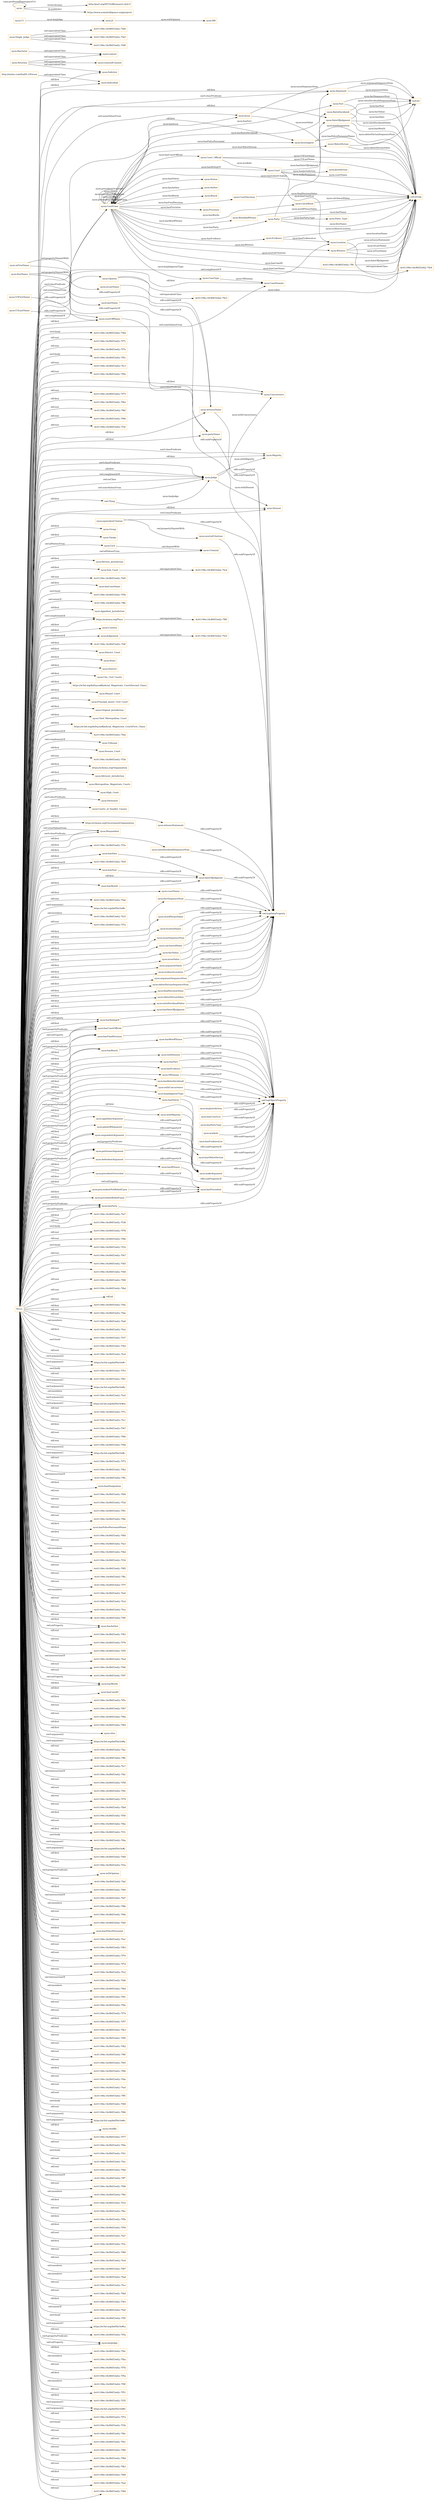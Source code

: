 digraph ar2dtool_diagram { 
rankdir=LR;
size="1501"
node [shape = rectangle, color="orange"]; "nyon:Issue" "nyon:Group" "nyon:Taluka" "nyon:Civil" "-4c01199e:18cf8453e62:-7fe3" "nyon:Statue" "nyon:Review_Jurisdiction" "nyon:Sub_Court" "nyon:ObiterDictum" "nyon:Solicitor" "-4c01199e:18cf8453e62:-7fd4" "nyon:Lawyer" "nyon:Appellant_Jurisdiction" "nyon:Jurisdiction" "https://schema.org/Place" "nyon:Evidence" "nyon:Opinion" "nyon:Judgement" "nyon:Author" "nyon:CatchWord" "nyon:Court_Official" "nyon:WordAndPhrase" "nyon:Country" "nyon:Attorney" "nyon:DateOfJudgment" "http://xmlns.com/foaf/0.1/Person" "nyon:Party_Type" "nyon:Concurrence" "-4c01199e:18cf8453e62:-7fdf" "nyon:CaseType" "nyon:Fact" "-4c01199e:18cf8453e62:-7ff9" "nyon:District_Court" "nyon:State" "nyon:Party" "nyon:District" "nyon:Provision" "nyon:Majority" "nyon:City_Civil_Courts" "nyon:Single_Judge" "-4c01199e:18cf8453e62:-7fd3" "-4c01199e:18cf8453e62:-7fe5" "https://w3id.org/def/nyon#Judicial_Magistrate_Court(Second_Class)" "nyon:Munsif_Court" "nyon:LearnedCounsel" "nyon:Principal_Junior_Civil_Court" "-4c01199e:18cf8453e62:-7fd9" "-4c01199e:18cf8453e62:-7fcd" "nyon:CaseDomain" "nyon:Original_Jurisdiction" "nyon:Chief_Meterpolitan_Court" "https://w3id.org/def/nyon#Judicial_Magistrate_Court(First_Class)" "nyon:RatioDecidendi" "-4c01199e:18cf8453e62:-7ffc" "nyon:Investigator" "nyon:Criminal" "-4c01199e:18cf8453e62:-7fd2" "nyon:Tribunal" "nyon:Barrister" "nyon:Session_Court" "nyon:Individual" "https://schema.org/Organization" "nyon:Advisory_Jurisdiction" "nyon:Court" "nyon:Witness" "nyon:Bench" "nyon:Metropolitan_Magistrate_Courts" "nyon:High_Court" "nyon:Judge" "nyon:CourtCase" "nyon:Petitioner" "nyon:Dissent" "nyon:Argument" "nyon:Location" "nyon:Courts_of_Smaller_Causes" "-4c01199e:18cf8453e62:-7fe4" "https://schema.org/GovernmentOrganization" "nyon:CourtDecision" "nyon:Respondent" ; /*classes style*/
	"nyon:ratioDecidendiValue" -> "owl:topDataProperty" [ label = "rdfs:subPropertyOf" ];
	"nyon:witnessStatement" -> "owl:topDataProperty" [ label = "rdfs:subPropertyOf" ];
	"nyon:ratioDecidendiSequenceNum" -> "owl:topDataProperty" [ label = "rdfs:subPropertyOf" ];
	"https://schema.org/Place" -> "-4c01199e:18cf8453e62:-7ff9" [ label = "owl:equivalentClass" ];
	"nyon:wLastName" -> "nyon:witnessName" [ label = "rdfs:subPropertyOf" ];
	"nyon:withMajority" -> "owl:topObjectProperty" [ label = "rdfs:subPropertyOf" ];
	"nyon:equivalentCitation" -> "nyon:neutralCitations" [ label = "owl:propertyDisjointWith" ];
	"nyon:equivalentCitation" -> "owl:topDataProperty" [ label = "rdfs:subPropertyOf" ];
	"nyon:dateOfJudgment" -> "owl:topDataProperty" [ label = "rdfs:subPropertyOf" ];
	"nyon:hasYear" -> "nyon:dateOfJudgment" [ label = "rdfs:subPropertyOf" ];
	"nyon:partyName" -> "owl:topDataProperty" [ label = "rdfs:subPropertyOf" ];
	"nyon:courtOffName" -> "owl:topDataProperty" [ label = "rdfs:subPropertyOf" ];
	"nyon:courtName" -> "owl:topDataProperty" [ label = "rdfs:subPropertyOf" ];
	"nyon:factSequenceNum" -> "owl:topDataProperty" [ label = "rdfs:subPropertyOf" ];
	"nyon:Opinion" -> "-4c01199e:18cf8453e62:-7fe3" [ label = "owl:equivalentClass" ];
	"nyon:plaintiffArgument" -> "nyon:makeArgument" [ label = "rdfs:subPropertyOf" ];
	"nyon:Sub_Court" -> "-4c01199e:18cf8453e62:-7fcd" [ label = "owl:equivalentClass" ];
	"nyon:hasWitness" -> "owl:topObjectProperty" [ label = "rdfs:subPropertyOf" ];
	"nyon:precedentReliedUpon" -> "nyon:hasPrecedent" [ label = "rdfs:subPropertyOf" ];
	"nyon:Civil" -> "nyon:Criminal" [ label = "owl:disjointWith" ];
	"nyon:wordPhraseValue" -> "owl:topDataProperty" [ label = "rdfs:subPropertyOf" ];
	"nyon:locationName" -> "owl:topDataProperty" [ label = "rdfs:subPropertyOf" ];
	"nyon:issueSequenceNum" -> "owl:topDataProperty" [ label = "rdfs:subPropertyOf" ];
	"nyon:hasParty" -> "owl:topObjectProperty" [ label = "rdfs:subPropertyOf" ];
	"nyon:hasDateOfJudgment" -> "owl:topObjectProperty" [ label = "rdfs:subPropertyOf" ];
	"nyon:hasRulingOf" -> "owl:topObjectProperty" [ label = "rdfs:subPropertyOf" ];
	"nyon:hasPrecedent" -> "owl:topObjectProperty" [ label = "rdfs:subPropertyOf" ];
	"nyon:catchwordValue" -> "owl:topDataProperty" [ label = "rdfs:subPropertyOf" ];
	"nyon:factValue" -> "owl:topDataProperty" [ label = "rdfs:subPropertyOf" ];
	"nyon:hasCourtOfficial" -> "owl:topObjectProperty" [ label = "rdfs:subPropertyOf" ];
	"nyon:issueValue" -> "owl:topDataProperty" [ label = "rdfs:subPropertyOf" ];
	"nyon:makeArgument" -> "owl:topObjectProperty" [ label = "rdfs:subPropertyOf" ];
	"nyon:hasFinalDecision" -> "owl:topObjectProperty" [ label = "rdfs:subPropertyOf" ];
	"nyon:lastName" -> "nyon:partyName" [ label = "rdfs:subPropertyOf" ];
	"nyon:respondentArgument" -> "nyon:makeArgument" [ label = "rdfs:subPropertyOf" ];
	"nyon:Judgement" -> "-4c01199e:18cf8453e62:-7fe5" [ label = "owl:equivalentClass" ];
	"nyon:argumentValue" -> "owl:topDataProperty" [ label = "rdfs:subPropertyOf" ];
	"nyon:precedentOverruled" -> "nyon:hasPrecedent" [ label = "rdfs:subPropertyOf" ];
	"nyon:J1" -> "nyon:M0" [ label = "nyon:withOpinion" ];
	"nyon:hasWordPhrase" -> "owl:topObjectProperty" [ label = "rdfs:subPropertyOf" ];
	"NULL" -> "nyon:Respondent" [ label = "rdf:first" ];
	"NULL" -> "-4c01199e:18cf8453e62:-7fe7" [ label = "rdf:rest" ];
	"NULL" -> "nyon:Munsif_Court" [ label = "rdf:first" ];
	"NULL" -> "nyon:hasBench" [ label = "owl:onProperty" ];
	"NULL" -> "-4c01199e:18cf8453e62:-7f38" [ label = "swrl:body" ];
	"NULL" -> "-4c01199e:18cf8453e62:-7f78" [ label = "rdf:rest" ];
	"NULL" -> "nyon:plaintiffArgument" [ label = "rdf:first" ];
	"NULL" -> "-4c01199e:18cf8453e62:-7f9b" [ label = "rdf:rest" ];
	"NULL" -> "-4c01199e:18cf8453e62:-7f32" [ label = "swrl:head" ];
	"NULL" -> "-4c01199e:18cf8453e62:-7fb7" [ label = "rdf:rest" ];
	"NULL" -> "-4c01199e:18cf8453e62:-7f45" [ label = "rdf:first" ];
	"NULL" -> "-4c01199e:18cf8453e62:-7f48" [ label = "rdf:rest" ];
	"NULL" -> "nyon:factValue" [ label = "rdf:first" ];
	"NULL" -> "-4c01199e:18cf8453e62:-7f99" [ label = "rdf:rest" ];
	"NULL" -> "nyon:hasCourtOfficial" [ label = "owl:onProperty" ];
	"NULL" -> "-4c01199e:18cf8453e62:-7fbd" [ label = "rdf:rest" ];
	"NULL" -> "rdf:nil" [ label = "rdf:rest" ];
	"NULL" -> "nyon:ratioDecidendiValue" [ label = "rdf:first" ];
	"NULL" -> "nyon:Appellant_Jurisdiction" [ label = "rdf:first" ];
	"NULL" -> "-4c01199e:18cf8453e62:-7f4e" [ label = "rdf:first" ];
	"NULL" -> "-4c01199e:18cf8453e62:-7fde" [ label = "rdf:rest" ];
	"NULL" -> "nyon:petitionerArgument" [ label = "rdf:first" ];
	"NULL" -> "-4c01199e:18cf8453e62:-7fa8" [ label = "rdf:rest" ];
	"NULL" -> "nyon:Taluka" [ label = "rdf:first" ];
	"NULL" -> "nyon:Individual" [ label = "rdf:first" ];
	"NULL" -> "-4c01199e:18cf8453e62:-7fd2" [ label = "owl:complementOf" ];
	"NULL" -> "-4c01199e:18cf8453e62:-7fcb" [ label = "owl:members" ];
	"NULL" -> "-4c01199e:18cf8453e62:-7f37" [ label = "rdf:first" ];
	"NULL" -> "-4c01199e:18cf8453e62:-7f44" [ label = "swrl:head" ];
	"NULL" -> "-4c01199e:18cf8453e62:-7fc9" [ label = "rdf:rest" ];
	"NULL" -> "nyon:CaseDomain" [ label = "rdf:first" ];
	"NULL" -> "nyon:argumentValue" [ label = "rdf:first" ];
	"NULL" -> "https://w3id.org/def/NyOn#r" [ label = "swrl:argument2" ];
	"NULL" -> "-4c01199e:18cf8453e62:-7f53" [ label = "swrl:body" ];
	"NULL" -> "nyon:respondentArgument" [ label = "rdf:first" ];
	"NULL" -> "nyon:factSequenceNum" [ label = "rdf:first" ];
	"NULL" -> "-4c01199e:18cf8453e62:-7f61" [ label = "rdf:rest" ];
	"NULL" -> "nyon:Dissent" [ label = "swrl:classPredicate" ];
	"NULL" -> "https://w3id.org/def/nyon#Judicial_Magistrate_Court(Second_Class)" [ label = "rdf:first" ];
	"NULL" -> "nyon:Civil" [ label = "owl:allValuesFrom" ];
	"NULL" -> "nyon:Tribunal" [ label = "owl:complementOf" ];
	"NULL" -> "nyon:Dissent" [ label = "rdf:first" ];
	"NULL" -> "https://w3id.org/def/NyOn#y" [ label = "swrl:argument1" ];
	"NULL" -> "nyon:Original_Jurisdiction" [ label = "rdf:first" ];
	"NULL" -> "-4c01199e:18cf8453e62:-7fa5" [ label = "owl:members" ];
	"NULL" -> "https://w3id.org/def/NyOn#m" [ label = "swrl:argument2" ];
	"NULL" -> "nyon:District_Court" [ label = "rdf:first" ];
	"NULL" -> "-4c01199e:18cf8453e62:-7f7c" [ label = "rdf:rest" ];
	"NULL" -> "-4c01199e:18cf8453e62:-7fc1" [ label = "rdf:rest" ];
	"NULL" -> "-4c01199e:18cf8453e62:-7f47" [ label = "rdf:first" ];
	"NULL" -> "-4c01199e:18cf8453e62:-7f90" [ label = "rdf:rest" ];
	"NULL" -> "-4c01199e:18cf8453e62:-7f9d" [ label = "rdf:rest" ];
	"NULL" -> "nyon:withDissent" [ label = "swrl:propertyPredicate" ];
	"NULL" -> "https://w3id.org/def/NyOn#c" [ label = "swrl:argument2" ];
	"NULL" -> "nyon:High_Court" [ label = "owl:someValuesFrom" ];
	"NULL" -> "-4c01199e:18cf8453e62:-7f73" [ label = "rdf:rest" ];
	"NULL" -> "-4c01199e:18cf8453e62:-7fb2" [ label = "rdf:rest" ];
	"NULL" -> "-4c01199e:18cf8453e62:-7ff2" [ label = "owl:intersectionOf" ];
	"NULL" -> "nyon:Judgement" [ label = "owl:complementOf" ];
	"NULL" -> "nyon:hasDesignation" [ label = "rdf:first" ];
	"NULL" -> "-4c01199e:18cf8453e62:-7f94" [ label = "rdf:rest" ];
	"NULL" -> "-4c01199e:18cf8453e62:-7f3d" [ label = "rdf:rest" ];
	"NULL" -> "nyon:partyName" [ label = "rdf:first" ];
	"NULL" -> "-4c01199e:18cf8453e62:-7f81" [ label = "rdf:rest" ];
	"NULL" -> "-4c01199e:18cf8453e62:-7f8e" [ label = "rdf:rest" ];
	"NULL" -> "nyon:witnessStatement" [ label = "rdf:first" ];
	"NULL" -> "nyon:hasPolicePersonnelName" [ label = "rdf:first" ];
	"NULL" -> "nyon:hasFact" [ label = "rdf:first" ];
	"NULL" -> "-4c01199e:18cf8453e62:-7f60" [ label = "rdf:first" ];
	"NULL" -> "nyon:withMajority" [ label = "swrl:propertyPredicate" ];
	"NULL" -> "nyon:dateOfJudgment" [ label = "rdf:first" ];
	"NULL" -> "nyon:Session_Court" [ label = "rdf:first" ];
	"NULL" -> "-4c01199e:18cf8453e62:-7fa3" [ label = "rdf:rest" ];
	"NULL" -> "-4c01199e:18cf8453e62:-7f6d" [ label = "owl:members" ];
	"NULL" -> "-4c01199e:18cf8453e62:-7f34" [ label = "rdf:rest" ];
	"NULL" -> "-4c01199e:18cf8453e62:-7f85" [ label = "rdf:rest" ];
	"NULL" -> "nyon:Criminal" [ label = "owl:allValuesFrom" ];
	"NULL" -> "nyon:Solicitor" [ label = "rdf:first" ];
	"NULL" -> "nyon:Advisory_Jurisdiction" [ label = "rdf:first" ];
	"NULL" -> "-4c01199e:18cf8453e62:-7ffa" [ label = "rdf:rest" ];
	"NULL" -> "-4c01199e:18cf8453e62:-7f7f" [ label = "rdf:rest" ];
	"NULL" -> "-4c01199e:18cf8453e62:-7fa9" [ label = "owl:members" ];
	"NULL" -> "-4c01199e:18cf8453e62:-7fc4" [ label = "rdf:rest" ];
	"NULL" -> "nyon:hasPrecedent" [ label = "owl:onProperty" ];
	"NULL" -> "nyon:Judge" [ label = "swrl:classPredicate" ];
	"NULL" -> "nyon:ratioDecidendiSequenceNum" [ label = "rdf:first" ];
	"NULL" -> "-4c01199e:18cf8453e62:-7fca" [ label = "rdf:rest" ];
	"NULL" -> "-4c01199e:18cf8453e62:-7f4f" [ label = "rdf:rest" ];
	"NULL" -> "nyon:hasAuthor" [ label = "rdf:first" ];
	"NULL" -> "-4c01199e:18cf8453e62:-7f93" [ label = "rdf:rest" ];
	"NULL" -> "nyon:hasParty" [ label = "owl:onProperty" ];
	"NULL" -> "nyon:hasEvidence" [ label = "rdf:first" ];
	"NULL" -> "nyon:hasRulingOf" [ label = "rdf:first" ];
	"NULL" -> "nyon:Judge" [ label = "rdf:first" ];
	"NULL" -> "-4c01199e:18cf8453e62:-7f76" [ label = "rdf:rest" ];
	"NULL" -> "-4c01199e:18cf8453e62:-7f55" [ label = "rdf:first" ];
	"NULL" -> "-4c01199e:18cf8453e62:-7fed" [ label = "owl:intersectionOf" ];
	"NULL" -> "nyon:hasRulingOf" [ label = "owl:onProperty" ];
	"NULL" -> "-4c01199e:18cf8453e62:-7f46" [ label = "rdf:rest" ];
	"NULL" -> "-4c01199e:18cf8453e62:-7f97" [ label = "rdf:rest" ];
	"NULL" -> "https://schema.org/Organization" [ label = "rdf:first" ];
	"NULL" -> "nyon:witnessName" [ label = "rdf:first" ];
	"NULL" -> "https://schema.org/GovernmentOrganization" [ label = "rdf:first" ];
	"NULL" -> "nyon:hasWords" [ label = "owl:onProperty" ];
	"NULL" -> "nyon:hasCaseID" [ label = "rdf:first" ];
	"NULL" -> "nyon:hasBench" [ label = "rdf:first" ];
	"NULL" -> "-4c01199e:18cf8453e62:-7f5e" [ label = "rdf:first" ];
	"NULL" -> "-4c01199e:18cf8453e62:-7f67" [ label = "rdf:rest" ];
	"NULL" -> "-4c01199e:18cf8453e62:-7f8a" [ label = "rdf:rest" ];
	"NULL" -> "-4c01199e:18cf8453e62:-7f64" [ label = "rdf:first" ];
	"NULL" -> "nyon:cites" [ label = "rdf:first" ];
	"NULL" -> "nyon:Judge" [ label = "owl:complementOf" ];
	"NULL" -> "https://w3id.org/def/NyOn#p" [ label = "swrl:argument2" ];
	"NULL" -> "nyon:Respondent" [ label = "owl:someValuesFrom" ];
	"NULL" -> "-4c01199e:18cf8453e62:-7fac" [ label = "rdf:rest" ];
	"NULL" -> "-4c01199e:18cf8453e62:-7ff0" [ label = "rdf:rest" ];
	"NULL" -> "https://w3id.org/def/NyOn#y" [ label = "swrl:argument2" ];
	"NULL" -> "nyon:OfDomian" [ label = "owl:onProperty" ];
	"NULL" -> "-4c01199e:18cf8453e62:-7fc7" [ label = "rdf:rest" ];
	"NULL" -> "-4c01199e:18cf8453e62:-7fdc" [ label = "owl:intersectionOf" ];
	"NULL" -> "-4c01199e:18cf8453e62:-7f58" [ label = "rdf:rest" ];
	"NULL" -> "nyon:respondentArgument" [ label = "swrl:propertyPredicate" ];
	"NULL" -> "-4c01199e:18cf8453e62:-7f9c" [ label = "rdf:rest" ];
	"NULL" -> "-4c01199e:18cf8453e62:-7f79" [ label = "rdf:rest" ];
	"NULL" -> "nyon:evidenceLocation" [ label = "rdf:first" ];
	"NULL" -> "nyon:hasRatioDecidendi" [ label = "rdf:first" ];
	"NULL" -> "-4c01199e:18cf8453e62:-7fb8" [ label = "rdf:rest" ];
	"NULL" -> "nyon:makeArgument" [ label = "swrl:propertyPredicate" ];
	"NULL" -> "nyon:hasCourtOfficial" [ label = "rdf:first" ];
	"NULL" -> "-4c01199e:18cf8453e62:-7f50" [ label = "rdf:first" ];
	"NULL" -> "nyon:argumentSequenceNum" [ label = "rdf:first" ];
	"NULL" -> "nyon:Review_Jurisdiction" [ label = "rdf:first" ];
	"NULL" -> "-4c01199e:18cf8453e62:-7fbe" [ label = "rdf:rest" ];
	"NULL" -> "-4c01199e:18cf8453e62:-7f31" [ label = "rdf:first" ];
	"NULL" -> "-4c01199e:18cf8453e62:-7f4a" [ label = "swrl:body" ];
	"NULL" -> "nyon:withConcurrence" [ label = "swrl:propertyPredicate" ];
	"NULL" -> "nyon:hasCourtOfficial" [ label = "swrl:propertyPredicate" ];
	"NULL" -> "https://w3id.org/def/NyOn#j" [ label = "swrl:argument1" ];
	"NULL" -> "-4c01199e:18cf8453e62:-7f49" [ label = "rdf:first" ];
	"NULL" -> "-4c01199e:18cf8453e62:-7f3a" [ label = "rdf:first" ];
	"NULL" -> "nyon:withOpinion" [ label = "swrl:propertyPredicate" ];
	"NULL" -> "-4c01199e:18cf8453e62:-7faf" [ label = "rdf:rest" ];
	"NULL" -> "-4c01199e:18cf8453e62:-7f40" [ label = "rdf:first" ];
	"NULL" -> "nyon:Location" [ label = "owl:complementOf" ];
	"NULL" -> "-4c01199e:18cf8453e62:-7fd7" [ label = "owl:intersectionOf" ];
	"NULL" -> "-4c01199e:18cf8453e62:-7f8b" [ label = "owl:members" ];
	"NULL" -> "-4c01199e:18cf8453e62:-7f6b" [ label = "rdf:rest" ];
	"NULL" -> "-4c01199e:18cf8453e62:-7fb0" [ label = "rdf:rest" ];
	"NULL" -> "nyon:hasWitness" [ label = "rdf:first" ];
	"NULL" -> "nyon:CourtCase" [ label = "owl:someValuesFrom" ];
	"NULL" -> "nyon:District" [ label = "rdf:first" ];
	"NULL" -> "nyon:CourtCase" [ label = "swrl:classPredicate" ];
	"NULL" -> "nyon:hasPolicePersonnel" [ label = "rdf:first" ];
	"NULL" -> "nyon:catchwordValue" [ label = "rdf:first" ];
	"NULL" -> "nyon:issueValue" [ label = "rdf:first" ];
	"NULL" -> "owl:Thing" [ label = "rdf:first" ];
	"NULL" -> "https://w3id.org/def/NyOn#r" [ label = "swrl:argument1" ];
	"NULL" -> "-4c01199e:18cf8453e62:-7fa1" [ label = "rdf:rest" ];
	"NULL" -> "nyon:Argument" [ label = "rdf:first" ];
	"NULL" -> "nyon:courtName" [ label = "rdf:first" ];
	"NULL" -> "-4c01199e:18cf8453e62:-7f83" [ label = "rdf:rest" ];
	"NULL" -> "https://w3id.org/def/nyon#Judicial_Magistrate_Court(First_Class)" [ label = "rdf:first" ];
	"NULL" -> "-4c01199e:18cf8453e62:-7f70" [ label = "rdf:rest" ];
	"NULL" -> "-4c01199e:18cf8453e62:-7f7d" [ label = "rdf:rest" ];
	"NULL" -> "-4c01199e:18cf8453e62:-7fc2" [ label = "rdf:rest" ];
	"NULL" -> "-4c01199e:18cf8453e62:-7fd0" [ label = "owl:intersectionOf" ];
	"NULL" -> "-4c01199e:18cf8453e62:-7fb4" [ label = "owl:members" ];
	"NULL" -> "-4c01199e:18cf8453e62:-7f91" [ label = "rdf:rest" ];
	"NULL" -> "-4c01199e:18cf8453e62:-7f9e" [ label = "rdf:rest" ];
	"NULL" -> "nyon:courtOffName" [ label = "rdf:first" ];
	"NULL" -> "https://schema.org/Place" [ label = "owl:complementOf" ];
	"NULL" -> "nyon:State" [ label = "rdf:first" ];
	"NULL" -> "-4c01199e:18cf8453e62:-7f74" [ label = "rdf:rest" ];
	"NULL" -> "-4c01199e:18cf8453e62:-7f57" [ label = "rdf:first" ];
	"NULL" -> "nyon:Investigator" [ label = "rdf:first" ];
	"NULL" -> "nyon:Concurrence" [ label = "swrl:classPredicate" ];
	"NULL" -> "nyon:precendentNotReliedUpon" [ label = "rdf:first" ];
	"NULL" -> "-4c01199e:18cf8453e62:-7fb3" [ label = "rdf:rest" ];
	"NULL" -> "https://schema.org/Place" [ label = "rdf:first" ];
	"NULL" -> "-4c01199e:18cf8453e62:-7f95" [ label = "rdf:rest" ];
	"NULL" -> "-4c01199e:18cf8453e62:-7f82" [ label = "rdf:rest" ];
	"NULL" -> "-4c01199e:18cf8453e62:-7f8f" [ label = "rdf:rest" ];
	"NULL" -> "nyon:hasJudgmentType" [ label = "rdf:first" ];
	"NULL" -> "-4c01199e:18cf8453e62:-7f65" [ label = "rdf:rest" ];
	"NULL" -> "https://w3id.org/def/NyOn#c" [ label = "swrl:argument1" ];
	"NULL" -> "-4c01199e:18cf8453e62:-7f66" [ label = "rdf:first" ];
	"NULL" -> "-4c01199e:18cf8453e62:-7fda" [ label = "rdf:rest" ];
	"NULL" -> "nyon:Judge" [ label = "owl:onClass" ];
	"NULL" -> "-4c01199e:18cf8453e62:-7fa4" [ label = "rdf:rest" ];
	"NULL" -> "-4c01199e:18cf8453e62:-7ff5" [ label = "rdf:rest" ];
	"NULL" -> "-4c01199e:18cf8453e62:-7f69" [ label = "swrl:body" ];
	"NULL" -> "https://w3id.org/def/NyOn#j" [ label = "swrl:argument2" ];
	"NULL" -> "nyon:Opinion" [ label = "owl:complementOf" ];
	"NULL" -> "-4c01199e:18cf8453e62:-7f86" [ label = "rdf:rest" ];
	"NULL" -> "nyon:Majority" [ label = "swrl:classPredicate" ];
	"NULL" -> "nyon:Concurrence" [ label = "rdf:first" ];
	"NULL" -> "nyon:locationName" [ label = "rdf:first" ];
	"NULL" -> "nyon:hasFinalDecision" [ label = "rdf:first" ];
	"NULL" -> "https://w3id.org/def/NyOn#a" [ label = "swrl:argument2" ];
	"NULL" -> "nyon:hasAuthor" [ label = "owl:onProperty" ];
	"NULL" -> "nyon:citedBy" [ label = "rdf:first" ];
	"NULL" -> "-4c01199e:18cf8453e62:-7f77" [ label = "rdf:rest" ];
	"NULL" -> "-4c01199e:18cf8453e62:-7f9a" [ label = "rdf:rest" ];
	"NULL" -> "-4c01199e:18cf8453e62:-7f41" [ label = "swrl:body" ];
	"NULL" -> "nyon:hasYear" [ label = "rdf:first" ];
	"NULL" -> "nyon:hasMonth" [ label = "rdf:first" ];
	"NULL" -> "-4c01199e:18cf8453e62:-7fec" [ label = "rdf:rest" ];
	"NULL" -> "-4c01199e:18cf8453e62:-7fb6" [ label = "rdf:rest" ];
	"NULL" -> "-4c01199e:18cf8453e62:-7ff7" [ label = "owl:intersectionOf" ];
	"NULL" -> "nyon:hasDateOfJudgment" [ label = "rdf:first" ];
	"NULL" -> "nyon:Petitioner" [ label = "swrl:classPredicate" ];
	"NULL" -> "-4c01199e:18cf8453e62:-7f98" [ label = "rdf:rest" ];
	"NULL" -> "-4c01199e:18cf8453e62:-7fbf" [ label = "owl:members" ];
	"NULL" -> "nyon:hasStatue" [ label = "rdf:first" ];
	"NULL" -> "-4c01199e:18cf8453e62:-7f33" [ label = "rdf:first" ];
	"NULL" -> "-4c01199e:18cf8453e62:-7fbc" [ label = "rdf:rest" ];
	"NULL" -> "nyon:City_Civil_Courts" [ label = "rdf:first" ];
	"NULL" -> "nyon:Courts_of_Smaller_Causes" [ label = "rdf:first" ];
	"NULL" -> "nyon:precedentReliedUpon" [ label = "rdf:first" ];
	"NULL" -> "-4c01199e:18cf8453e62:-7f5b" [ label = "rdf:first" ];
	"NULL" -> "-4c01199e:18cf8453e62:-7f59" [ label = "rdf:first" ];
	"NULL" -> "-4c01199e:18cf8453e62:-7fa7" [ label = "rdf:rest" ];
	"NULL" -> "-4c01199e:18cf8453e62:-7f3c" [ label = "rdf:first" ];
	"NULL" -> "-4c01199e:18cf8453e62:-7f89" [ label = "rdf:rest" ];
	"NULL" -> "nyon:obiterDictumSequenceNum" [ label = "rdf:first" ];
	"NULL" -> "nyon:hasParty" [ label = "rdf:first" ];
	"NULL" -> "nyon:wordPhraseValue" [ label = "rdf:first" ];
	"NULL" -> "nyon:Argument" [ label = "swrl:classPredicate" ];
	"NULL" -> "-4c01199e:18cf8453e62:-7fc8" [ label = "rdf:rest" ];
	"NULL" -> "-4c01199e:18cf8453e62:-7f87" [ label = "owl:members" ];
	"NULL" -> "-4c01199e:18cf8453e62:-7fdf" [ label = "rdf:first" ];
	"NULL" -> "-4c01199e:18cf8453e62:-7fad" [ label = "owl:members" ];
	"NULL" -> "-4c01199e:18cf8453e62:-7fce" [ label = "rdf:rest" ];
	"NULL" -> "nyon:Respondent" [ label = "swrl:classPredicate" ];
	"NULL" -> "nyon:Chief_Meterpolitan_Court" [ label = "rdf:first" ];
	"NULL" -> "-4c01199e:18cf8453e62:-7fb9" [ label = "rdf:rest" ];
	"NULL" -> "-4c01199e:18cf8453e62:-7f43" [ label = "rdf:first" ];
	"NULL" -> "-4c01199e:18cf8453e62:-7fe0" [ label = "owl:unionOf" ];
	"NULL" -> "-4c01199e:18cf8453e62:-7f5f" [ label = "swrl:head" ];
	"NULL" -> "https://w3id.org/def/NyOn#cj" [ label = "swrl:argument1" ];
	"NULL" -> "-4c01199e:18cf8453e62:-7f5a" [ label = "rdf:rest" ];
	"NULL" -> "nyon:hasJudge" [ label = "swrl:propertyPredicate" ];
	"NULL" -> "-4c01199e:18cf8453e62:-7f4c" [ label = "rdf:first" ];
	"NULL" -> "-4c01199e:18cf8453e62:-7fba" [ label = "owl:members" ];
	"NULL" -> "nyon:Group" [ label = "rdf:first" ];
	"NULL" -> "-4c01199e:18cf8453e62:-7f7b" [ label = "rdf:rest" ];
	"NULL" -> "-4c01199e:18cf8453e62:-7f52" [ label = "rdf:first" ];
	"NULL" -> "nyon:finalDecisionValue" [ label = "rdf:first" ];
	"NULL" -> "-4c01199e:18cf8453e62:-7f9f" [ label = "owl:members" ];
	"NULL" -> "-4c01199e:18cf8453e62:-7f51" [ label = "rdf:rest" ];
	"NULL" -> "-4c01199e:18cf8453e62:-7f35" [ label = "rdf:first" ];
	"NULL" -> "nyon:hasObiterDictum" [ label = "rdf:first" ];
	"NULL" -> "https://w3id.org/def/NyOn#d" [ label = "swrl:argument1" ];
	"NULL" -> "nyon:Majority" [ label = "rdf:first" ];
	"NULL" -> "https://w3id.org/def/NyOn#d" [ label = "swrl:argument2" ];
	"NULL" -> "nyon:issueSequenceNum" [ label = "rdf:first" ];
	"NULL" -> "-4c01199e:18cf8453e62:-7f72" [ label = "rdf:rest" ];
	"NULL" -> "nyon:hasWordPhrase" [ label = "rdf:first" ];
	"NULL" -> "-4c01199e:18cf8453e62:-7f3b" [ label = "swrl:head" ];
	"NULL" -> "-4c01199e:18cf8453e62:-7f6c" [ label = "rdf:rest" ];
	"NULL" -> "nyon:hasWords" [ label = "rdf:first" ];
	"NULL" -> "nyon:defendentArgument" [ label = "rdf:first" ];
	"NULL" -> "nyon:hasParty" [ label = "swrl:propertyPredicate" ];
	"NULL" -> "-4c01199e:18cf8453e62:-7fb1" [ label = "rdf:rest" ];
	"NULL" -> "nyon:hasDate" [ label = "rdf:first" ];
	"NULL" -> "-4c01199e:18cf8453e62:-7f80" [ label = "rdf:rest" ];
	"NULL" -> "-4c01199e:18cf8453e62:-7f8d" [ label = "rdf:rest" ];
	"NULL" -> "-4c01199e:18cf8453e62:-7f63" [ label = "rdf:rest" ];
	"NULL" -> "https://w3id.org/def/NyOn#a" [ label = "swrl:argument1" ];
	"NULL" -> "-4c01199e:18cf8453e62:-7f68" [ label = "rdf:first" ];
	"NULL" -> "-4c01199e:18cf8453e62:-7fa2" [ label = "rdf:rest" ];
	"NULL" -> "nyon:hasJudge" [ label = "owl:onProperty" ];
	"NULL" -> "nyon:petitionerArgument" [ label = "swrl:propertyPredicate" ];
	"NULL" -> "-4c01199e:18cf8453e62:-7f84" [ label = "rdf:rest" ];
	"NULL" -> "-4c01199e:18cf8453e62:-7f4d" [ label = "swrl:head" ];
	"NULL" -> "-4c01199e:18cf8453e62:-7f71" [ label = "rdf:rest" ];
	"NULL" -> "-4c01199e:18cf8453e62:-7f7e" [ label = "rdf:rest" ];
	"NULL" -> "-4c01199e:18cf8453e62:-7f5c" [ label = "swrl:body" ];
	"NULL" -> "-4c01199e:18cf8453e62:-7fc3" [ label = "rdf:rest" ];
	"NULL" -> "nyon:Sub_Court" [ label = "rdf:first" ];
	"NULL" -> "https://w3id.org/def/NyOn#p" [ label = "swrl:argument1" ];
	"NULL" -> "-4c01199e:18cf8453e62:-7f92" [ label = "rdf:rest" ];
	"NULL" -> "-4c01199e:18cf8453e62:-7f75" [ label = "rdf:rest" ];
	"NULL" -> "nyon:precedentOverruled" [ label = "rdf:first" ];
	"NULL" -> "-4c01199e:18cf8453e62:-7f62" [ label = "rdf:first" ];
	"NULL" -> "-4c01199e:18cf8453e62:-7f6f" [ label = "rdf:rest" ];
	"NULL" -> "nyon:Issue" [ label = "owl:someValuesFrom" ];
	"NULL" -> "-4c01199e:18cf8453e62:-7f96" [ label = "rdf:rest" ];
	"NULL" -> "-4c01199e:18cf8453e62:-7f3f" [ label = "rdf:rest" ];
	"NULL" -> "nyon:hasFinalDecision" [ label = "swrl:propertyPredicate" ];
	"NULL" -> "-4c01199e:18cf8453e62:-7fd5" [ label = "rdf:rest" ];
	"NULL" -> "https://w3id.org/def/NyOn#m" [ label = "swrl:argument1" ];
	"NULL" -> "nyon:hasCaseName" [ label = "rdf:first" ];
	"NULL" -> "nyon:Country" [ label = "rdf:first" ];
	"NULL" -> "-4c01199e:18cf8453e62:-7f56" [ label = "swrl:head" ];
	"NULL" -> "nyon:obiterDictumValue" [ label = "rdf:first" ];
	"NULL" -> "-4c01199e:18cf8453e62:-7ffb" [ label = "owl:unionOf" ];
	"NULL" -> "-4c01199e:18cf8453e62:-7f36" [ label = "rdf:rest" ];
	"NULL" -> "nyon:appellantArgument" [ label = "rdf:first" ];
	"NULL" -> "-4c01199e:18cf8453e62:-7f3e" [ label = "rdf:first" ];
	"NULL" -> "nyon:Metropolitan_Magistrate_Courts" [ label = "rdf:first" ];
	"NULL" -> "-4c01199e:18cf8453e62:-7fe9" [ label = "owl:intersectionOf" ];
	"NULL" -> "nyon:DateOfJudgment" [ label = "rdf:first" ];
	"NULL" -> "nyon:Judge" [ label = "owl:someValuesFrom" ];
	"NULL" -> "-4c01199e:18cf8453e62:-7fab" [ label = "rdf:rest" ];
	"NULL" -> "https://w3id.org/def/NyOn#x" [ label = "swrl:argument1" ];
	"NULL" -> "-4c01199e:18cf8453e62:-7fc5" [ label = "owl:members" ];
	"NULL" -> "-4c01199e:18cf8453e62:-7f7a" [ label = "rdf:rest" ];
	"NULL" -> "nyon:CaseDomain" [ label = "owl:someValuesFrom" ];
	"NULL" -> "nyon:Principal_Junior_Civil_Court" [ label = "rdf:first" ];
	"nyon:hasStatue" -> "owl:topObjectProperty" [ label = "rdfs:subPropertyOf" ];
	"nyon:hasJurisdiction" -> "owl:topObjectProperty" [ label = "rdfs:subPropertyOf" ];
	"nyon:defendentArgument" -> "nyon:makeArgument" [ label = "rdfs:subPropertyOf" ];
	"nyon:firstName" -> "nyon:lastName" [ label = "owl:propertyDisjointWith" ];
	"nyon:firstName" -> "nyon:partyName" [ label = "rdfs:subPropertyOf" ];
	"nyon:hasBench" -> "owl:topObjectProperty" [ label = "rdfs:subPropertyOf" ];
	"nyon:argumentSequenceNum" -> "owl:topDataProperty" [ label = "rdfs:subPropertyOf" ];
	"nyon:hasCourtLoc" -> "owl:topObjectProperty" [ label = "rdfs:subPropertyOf" ];
	"nyon:Barrister" -> "nyon:Lawyer" [ label = "owl:equivalentClass" ];
	"nyon:Single_Judge" -> "-4c01199e:18cf8453e62:-7fd3" [ label = "owl:equivalentClass" ];
	"nyon:Single_Judge" -> "-4c01199e:18cf8453e62:-7fd4" [ label = "owl:equivalentClass" ];
	"nyon:Single_Judge" -> "-4c01199e:18cf8453e62:-7fd9" [ label = "owl:equivalentClass" ];
	"nyon:C1" -> "nyon:J1" [ label = "nyon:hasJudge" ];
	"nyon:evidenceLocation" -> "owl:topDataProperty" [ label = "rdfs:subPropertyOf" ];
	"nyon:wFirstName" -> "nyon:wLastName" [ label = "owl:propertyDisjointWith" ];
	"nyon:wFirstName" -> "nyon:witnessName" [ label = "rdfs:subPropertyOf" ];
	"nyon:obiterDictumValue" -> "owl:topDataProperty" [ label = "rdfs:subPropertyOf" ];
	"nyon:hasPartyType" -> "owl:topObjectProperty" [ label = "rdfs:subPropertyOf" ];
	"nyon:hasDate" -> "nyon:dateOfJudgment" [ label = "rdfs:subPropertyOf" ];
	"nyon:obiterDictumSequenceNum" -> "owl:topDataProperty" [ label = "rdfs:subPropertyOf" ];
	"nyon:petitionerArgument" -> "nyon:makeArgument" [ label = "rdfs:subPropertyOf" ];
	"nyon:" -> "http://purl.org/NET/rdflicense/cc-by4.0" [ label = "terms:license" ];
	"nyon:" -> "https://www.semintelligence.org/projects" [ label = "dc:publisher" ];
	"nyon:" -> "nyon:" [ label = "vann:preferredNamespaceUri" ];
	"nyon:withConcurrence" -> "owl:topObjectProperty" [ label = "rdfs:subPropertyOf" ];
	"nyon:Location" -> "-4c01199e:18cf8453e62:-7fe4" [ label = "owl:equivalentClass" ];
	"nyon:hasJudgmentType" -> "owl:topObjectProperty" [ label = "rdfs:subPropertyOf" ];
	"http://xmlns.com/foaf/0.1/Person" -> "nyon:Individual" [ label = "owl:equivalentClass" ];
	"nyon:appellantArgument" -> "nyon:makeArgument" [ label = "rdfs:subPropertyOf" ];
	"nyon:Attorney" -> "nyon:Solicitor" [ label = "owl:equivalentClass" ];
	"nyon:Attorney" -> "nyon:LearnedCounsel" [ label = "owl:equivalentClass" ];
	"nyon:Attorney" -> "nyon:Lawyer" [ label = "owl:equivalentClass" ];
	"nyon:hasFact" -> "owl:topObjectProperty" [ label = "rdfs:subPropertyOf" ];
	"nyon:neutralCitations" -> "owl:topDataProperty" [ label = "rdfs:subPropertyOf" ];
	"nyon:hasRatioDecidendi" -> "owl:topObjectProperty" [ label = "rdfs:subPropertyOf" ];
	"nyon:withDissent" -> "owl:topObjectProperty" [ label = "rdfs:subPropertyOf" ];
	"nyon:hasObiterDictum" -> "owl:topObjectProperty" [ label = "rdfs:subPropertyOf" ];
	"nyon:worksIn" -> "owl:topObjectProperty" [ label = "rdfs:subPropertyOf" ];
	"nyon:precendentNotReliedUpon" -> "nyon:hasPrecedent" [ label = "rdfs:subPropertyOf" ];
	"nyon:hasMonth" -> "nyon:dateOfJudgment" [ label = "rdfs:subPropertyOf" ];
	"nyon:COFirstName" -> "nyon:courtOffName" [ label = "rdfs:subPropertyOf" ];
	"nyon:hasEvidence" -> "owl:topObjectProperty" [ label = "rdfs:subPropertyOf" ];
	"nyon:OfDomian" -> "owl:topObjectProperty" [ label = "rdfs:subPropertyOf" ];
	"nyon:hasEvidenceLoc" -> "owl:topObjectProperty" [ label = "rdfs:subPropertyOf" ];
	"nyon:COLastName" -> "nyon:courtOffName" [ label = "rdfs:subPropertyOf" ];
	"nyon:finalDecisionValue" -> "owl:topDataProperty" [ label = "rdfs:subPropertyOf" ];
	"nyon:witnessName" -> "owl:topDataProperty" [ label = "rdfs:subPropertyOf" ];
	"nyon:Party" -> "xsd:string" [ label = "nyon:firstName" ];
	"nyon:Witness" -> "xsd:string" [ label = "nyon:witnessStatement" ];
	"nyon:Fact" -> "xsd:string" [ label = "nyon:factValue" ];
	"nyon:Opinion" -> "xsd:string" [ label = "nyon:value" ];
	"nyon:CourtCase" -> "nyon:CourtCase" [ label = "nyon:precendentNotReliedUpon" ];
	"nyon:CourtCase" -> "xsd:string" [ label = "nyon:hasCaseName" ];
	"nyon:DateOfJudgment" -> "xsd:int" [ label = "nyon:hasDate" ];
	"nyon:Court_Official" -> "nyon:Court" [ label = "nyon:worksIn" ];
	"nyon:CourtCase" -> "nyon:CourtCase" [ label = "nyon:citedBy" ];
	"nyon:CourtCase" -> "nyon:Bench" [ label = "nyon:hasBench" ];
	"nyon:Court_Official" -> "xsd:string" [ label = "nyon:COFirstName" ];
	"nyon:Judge" -> "nyon:Majority" [ label = "nyon:withMajority" ];
	"nyon:DateOfJudgment" -> "xsd:int" [ label = "nyon:hasYear" ];
	"nyon:CourtCase" -> "nyon:Statue" [ label = "nyon:hasStatue" ];
	"nyon:CourtCase" -> "nyon:CourtDecision" [ label = "nyon:hasFinalDecision" ];
	"nyon:Party" -> "nyon:Party_Type" [ label = "nyon:hasPartyType" ];
	"nyon:CourtCase" -> "nyon:CourtCase" [ label = "nyon:precedentReliedUpon" ];
	"nyon:RatioDecidendi" -> "xsd:int" [ label = "nyon:ratioDecidendiSequenceNum" ];
	"nyon:Issue" -> "xsd:int" [ label = "nyon:issueSequenceNum" ];
	"nyon:CourtCase" -> "nyon:Party" [ label = "nyon:hasParty" ];
	"nyon:CourtCase" -> "nyon:Court_Official" [ label = "nyon:hasCourtOfficial" ];
	"nyon:CourtCase" -> "xsd:string" [ label = "nyon:neutralCitations" ];
	"nyon:Court" -> "xsd:string" [ label = "nyon:courtName" ];
	"-4c01199e:18cf8453e62:-7ffc" -> "xsd:string" [ label = "nyon:dateOfJudgment" ];
	"nyon:Court" -> "nyon:Jurisdiction" [ label = "nyon:hasJurisdiction" ];
	"nyon:CourtCase" -> "nyon:CourtCase" [ label = "nyon:cites" ];
	"nyon:Witness" -> "xsd:string" [ label = "nyon:wFirstName" ];
	"nyon:CourtCase" -> "nyon:Witness" [ label = "nyon:hasWitness" ];
	"nyon:CourtCase" -> "nyon:Provision" [ label = "nyon:hasProvision" ];
	"nyon:CatchWord" -> "xsd:string" [ label = "nyon:catchwordValue" ];
	"nyon:CourtCase" -> "nyon:Issue" [ label = "nyon:hasIssue" ];
	"nyon:Witness" -> "xsd:string" [ label = "nyon:wLastName" ];
	"nyon:Fact" -> "xsd:int" [ label = "nyon:factSequenceNum" ];
	"nyon:Court_Official" -> "xsd:string" [ label = "nyon:COLastName" ];
	"nyon:CourtCase" -> "nyon:CatchWord" [ label = "nyon:hasWords" ];
	"nyon:Judge" -> "nyon:Dissent" [ label = "nyon:withDissent" ];
	"nyon:Issue" -> "xsd:string" [ label = "nyon:issueValue" ];
	"nyon:Judge" -> "nyon:Concurrence" [ label = "nyon:withConcurrence" ];
	"nyon:CourtCase" -> "nyon:Investigator" [ label = "nyon:hasPolicePersonnel" ];
	"nyon:Evidence" -> "xsd:string" [ label = "nyon:evidenceLocation" ];
	"nyon:CourtCase" -> "nyon:Fact" [ label = "nyon:hasFact" ];
	"nyon:CourtDecision" -> "xsd:string" [ label = "nyon:finalDecisionValue" ];
	"nyon:Party" -> "xsd:string" [ label = "nyon:lastName" ];
	"nyon:CourtCase" -> "nyon:CaseType" [ label = "nyon:hasJudgmentType" ];
	"nyon:Court" -> "nyon:DateOfJudgment" [ label = "nyon:hasDateOfJudgment" ];
	"nyon:CourtCase" -> "nyon:ObiterDictum" [ label = "nyon:hasObiterDictum" ];
	"nyon:ObiterDictum" -> "xsd:string" [ label = "nyon:obiterDictumValue" ];
	"nyon:CourtCase" -> "xsd:string" [ label = "nyon:hasCaseID" ];
	"nyon:Location" -> "xsd:string" [ label = "nyon:locationName" ];
	"nyon:CourtCase" -> "nyon:Author" [ label = "nyon:hasAuthor" ];
	"nyon:Party" -> "nyon:Argument" [ label = "nyon:makeArgument" ];
	"nyon:CourtCase" -> "nyon:WordAndPhrase" [ label = "nyon:hasWordPhrase" ];
	"nyon:DateOfJudgment" -> "xsd:string" [ label = "nyon:hasMonth" ];
	"nyon:Argument" -> "xsd:int" [ label = "nyon:argumentSequenceNum" ];
	"nyon:Investigator" -> "xsd:string" [ label = "nyon:hasDesignation" ];
	"nyon:CourtCase" -> "nyon:RatioDecidendi" [ label = "nyon:hasRatioDecidendi" ];
	"nyon:ObiterDictum" -> "xsd:int" [ label = "nyon:obiterDictumSequenceNum" ];
	"owl:Thing" -> "nyon:Judge" [ label = "nyon:hasJudge" ];
	"nyon:Court" -> "nyon:Location" [ label = "nyon:hasCourtLoc" ];
	"nyon:CaseType" -> "nyon:CaseDomain" [ label = "nyon:OfDomian" ];
	"nyon:CourtCase" -> "nyon:Evidence" [ label = "nyon:hasEvidence" ];
	"nyon:Evidence" -> "nyon:Location" [ label = "nyon:hasEvidenceLoc" ];
	"nyon:WordAndPhrase" -> "xsd:string" [ label = "nyon:wordPhraseValue" ];
	"nyon:CourtCase" -> "nyon:Court" [ label = "nyon:hasRulingOf" ];
	"nyon:CourtCase" -> "xsd:string" [ label = "nyon:equivalentCitation" ];
	"nyon:Investigator" -> "xsd:string" [ label = "nyon:hasPolicePersonnelName" ];
	"nyon:Argument" -> "xsd:string" [ label = "nyon:argumentValue" ];
	"nyon:CourtCase" -> "nyon:CourtCase" [ label = "nyon:precedentOverruled" ];
	"nyon:RatioDecidendi" -> "xsd:string" [ label = "nyon:ratioDecidendiValue" ];

}
